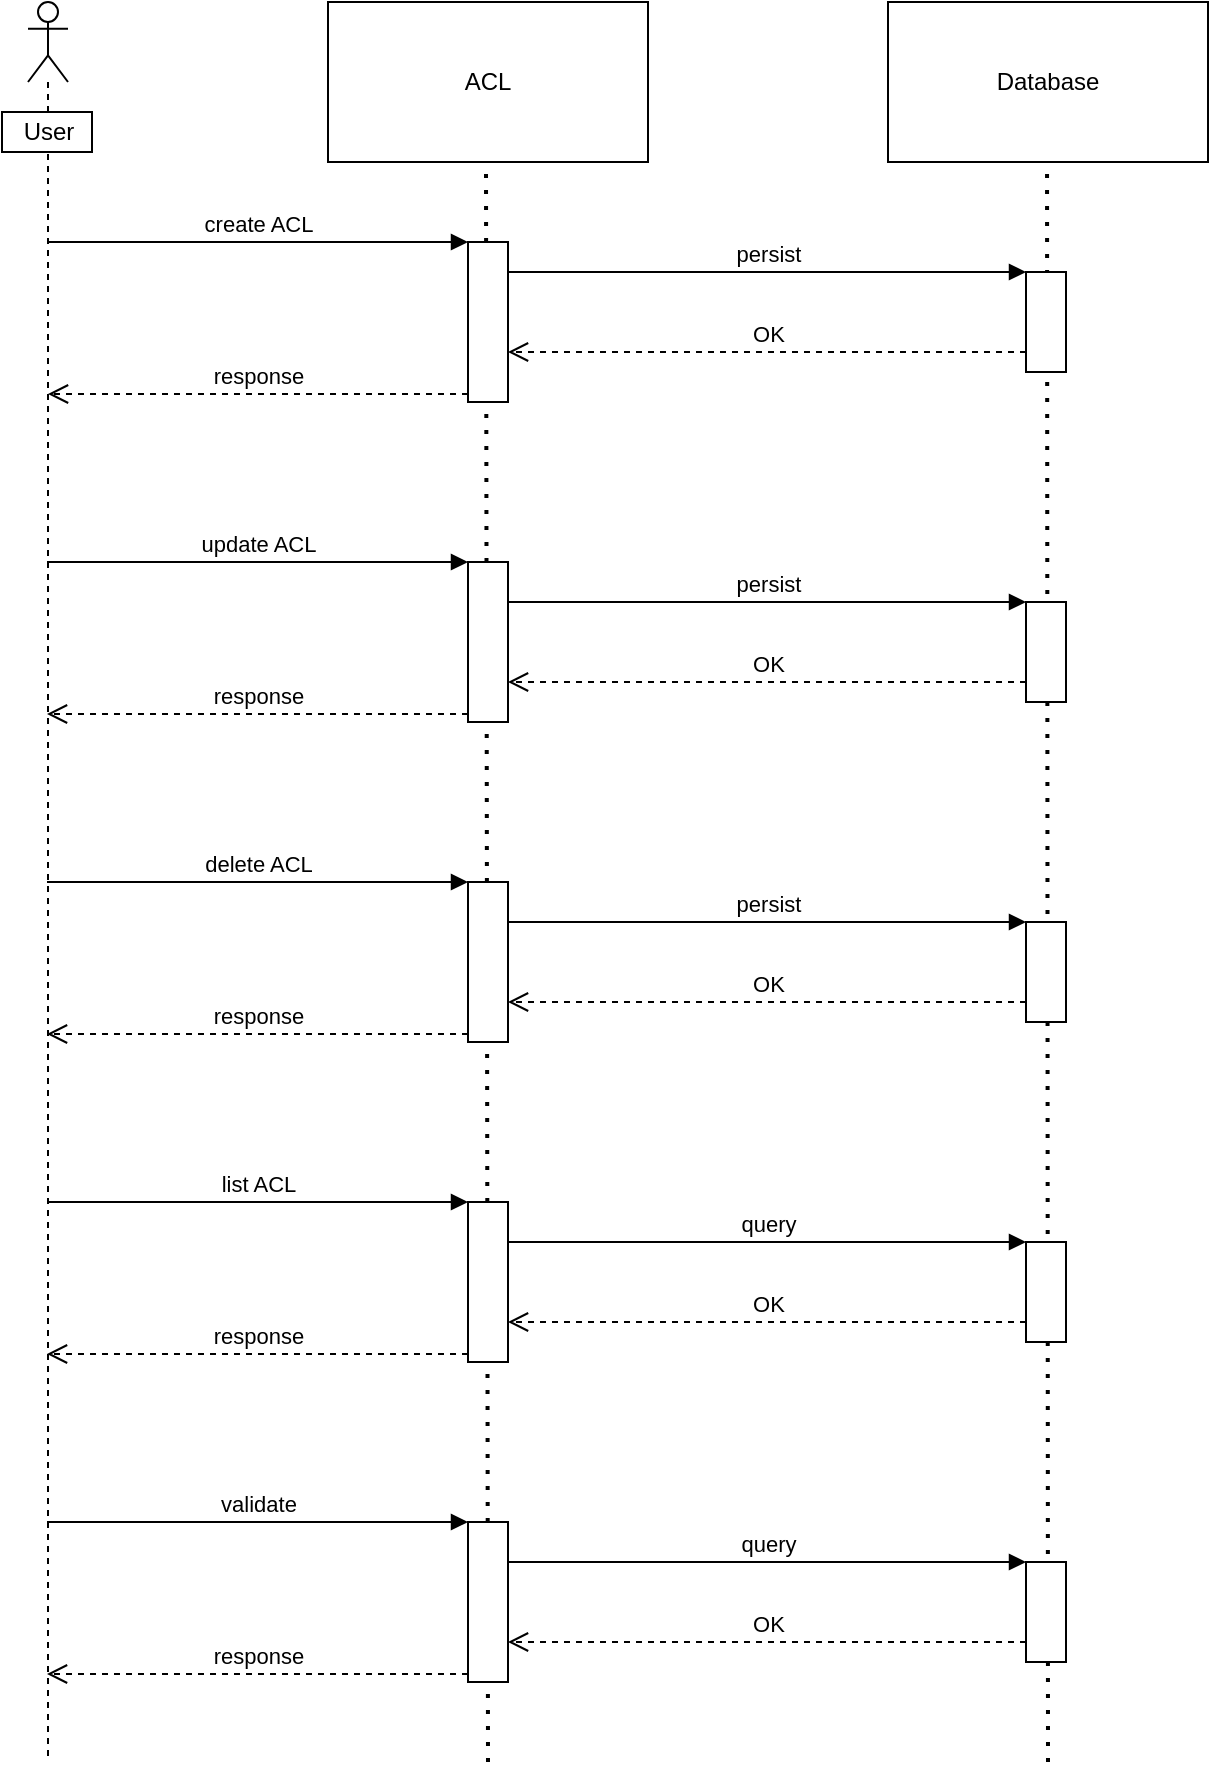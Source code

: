 <mxfile version="20.1.1" type="device"><diagram id="fGe6ckXfNGV5D50XJyhH" name="Page-1"><mxGraphModel dx="1673" dy="1038" grid="1" gridSize="10" guides="1" tooltips="1" connect="1" arrows="1" fold="1" page="1" pageScale="1" pageWidth="850" pageHeight="1100" math="0" shadow="0"><root><mxCell id="0"/><mxCell id="1" parent="0"/><mxCell id="160EF66I6nw9OXdYSykS-4" value="ACL" style="rounded=0;whiteSpace=wrap;html=1;" parent="1" vertex="1"><mxGeometry x="280" y="400" width="160" height="80" as="geometry"/></mxCell><mxCell id="160EF66I6nw9OXdYSykS-5" value="Database" style="rounded=0;whiteSpace=wrap;html=1;" parent="1" vertex="1"><mxGeometry x="560" y="400" width="160" height="80" as="geometry"/></mxCell><mxCell id="160EF66I6nw9OXdYSykS-11" value="" style="shape=umlLifeline;participant=umlActor;perimeter=lifelinePerimeter;whiteSpace=wrap;html=1;container=1;collapsible=0;recursiveResize=0;verticalAlign=top;spacingTop=36;outlineConnect=0;" parent="1" vertex="1"><mxGeometry x="130" y="400" width="20" height="880" as="geometry"/></mxCell><mxCell id="160EF66I6nw9OXdYSykS-15" value="User" style="html=1;" parent="1" vertex="1"><mxGeometry x="117" y="455" width="45" height="20" as="geometry"/></mxCell><mxCell id="160EF66I6nw9OXdYSykS-21" value="" style="endArrow=none;dashed=1;html=1;dashPattern=1 3;strokeWidth=2;rounded=0;startArrow=none;" parent="1" edge="1"><mxGeometry width="50" height="50" relative="1" as="geometry"><mxPoint x="360" y="1280" as="sourcePoint"/><mxPoint x="359" y="480" as="targetPoint"/></mxGeometry></mxCell><mxCell id="160EF66I6nw9OXdYSykS-23" value="" style="endArrow=none;dashed=1;html=1;dashPattern=1 3;strokeWidth=2;rounded=0;startArrow=none;" parent="1" edge="1"><mxGeometry width="50" height="50" relative="1" as="geometry"><mxPoint x="640" y="1280" as="sourcePoint"/><mxPoint x="639.52" y="480" as="targetPoint"/></mxGeometry></mxCell><mxCell id="160EF66I6nw9OXdYSykS-29" value="create ACL" style="html=1;verticalAlign=bottom;endArrow=block;entryX=0;entryY=0;rounded=0;" parent="1" source="160EF66I6nw9OXdYSykS-11" target="160EF66I6nw9OXdYSykS-28" edge="1"><mxGeometry relative="1" as="geometry"><mxPoint x="285" y="530" as="sourcePoint"/></mxGeometry></mxCell><mxCell id="160EF66I6nw9OXdYSykS-30" value="response" style="html=1;verticalAlign=bottom;endArrow=open;dashed=1;endSize=8;exitX=0;exitY=0.95;rounded=0;" parent="1" source="160EF66I6nw9OXdYSykS-28" target="160EF66I6nw9OXdYSykS-11" edge="1"><mxGeometry relative="1" as="geometry"><mxPoint x="160" y="673" as="targetPoint"/></mxGeometry></mxCell><mxCell id="160EF66I6nw9OXdYSykS-50" value="persist" style="html=1;verticalAlign=bottom;endArrow=block;entryX=0;entryY=0;rounded=0;entryDx=0;entryDy=0;entryPerimeter=0;" parent="1" target="160EF66I6nw9OXdYSykS-49" edge="1" source="160EF66I6nw9OXdYSykS-28"><mxGeometry relative="1" as="geometry"><mxPoint x="400" y="640" as="sourcePoint"/><mxPoint x="579.41" y="655" as="targetPoint"/></mxGeometry></mxCell><mxCell id="160EF66I6nw9OXdYSykS-51" value="OK" style="html=1;verticalAlign=bottom;endArrow=open;dashed=1;endSize=8;exitX=0;exitY=0.8;rounded=0;exitDx=0;exitDy=0;exitPerimeter=0;" parent="1" source="160EF66I6nw9OXdYSykS-49" edge="1" target="160EF66I6nw9OXdYSykS-28"><mxGeometry relative="1" as="geometry"><mxPoint x="400" y="680" as="targetPoint"/><mxPoint x="1189" y="695.0" as="sourcePoint"/></mxGeometry></mxCell><mxCell id="160EF66I6nw9OXdYSykS-49" value="" style="html=1;points=[];perimeter=orthogonalPerimeter;" parent="1" vertex="1"><mxGeometry x="629" y="535" width="20" height="50" as="geometry"/></mxCell><mxCell id="mw2DTK7hdwV_TiUbjGQ2-16" value="" style="html=1;points=[];perimeter=orthogonalPerimeter;" vertex="1" parent="1"><mxGeometry x="350" y="680" width="20" height="80" as="geometry"/></mxCell><mxCell id="mw2DTK7hdwV_TiUbjGQ2-17" value="update ACL" style="html=1;verticalAlign=bottom;endArrow=block;entryX=0;entryY=0;rounded=0;" edge="1" parent="1" target="mw2DTK7hdwV_TiUbjGQ2-16"><mxGeometry relative="1" as="geometry"><mxPoint x="139.5" y="680" as="sourcePoint"/></mxGeometry></mxCell><mxCell id="mw2DTK7hdwV_TiUbjGQ2-18" value="response" style="html=1;verticalAlign=bottom;endArrow=open;dashed=1;endSize=8;exitX=0;exitY=0.95;rounded=0;" edge="1" parent="1" source="mw2DTK7hdwV_TiUbjGQ2-16"><mxGeometry relative="1" as="geometry"><mxPoint x="139.5" y="756" as="targetPoint"/></mxGeometry></mxCell><mxCell id="mw2DTK7hdwV_TiUbjGQ2-19" value="persist" style="html=1;verticalAlign=bottom;endArrow=block;entryX=0;entryY=0;rounded=0;entryDx=0;entryDy=0;entryPerimeter=0;" edge="1" parent="1" source="mw2DTK7hdwV_TiUbjGQ2-16" target="mw2DTK7hdwV_TiUbjGQ2-21"><mxGeometry relative="1" as="geometry"><mxPoint x="400" y="790" as="sourcePoint"/><mxPoint x="579.41" y="805" as="targetPoint"/></mxGeometry></mxCell><mxCell id="mw2DTK7hdwV_TiUbjGQ2-20" value="OK" style="html=1;verticalAlign=bottom;endArrow=open;dashed=1;endSize=8;exitX=0;exitY=0.8;rounded=0;exitDx=0;exitDy=0;exitPerimeter=0;" edge="1" parent="1" source="mw2DTK7hdwV_TiUbjGQ2-21" target="mw2DTK7hdwV_TiUbjGQ2-16"><mxGeometry relative="1" as="geometry"><mxPoint x="400" y="830" as="targetPoint"/><mxPoint x="1189" y="845.0" as="sourcePoint"/></mxGeometry></mxCell><mxCell id="mw2DTK7hdwV_TiUbjGQ2-21" value="" style="html=1;points=[];perimeter=orthogonalPerimeter;" vertex="1" parent="1"><mxGeometry x="629" y="700" width="20" height="50" as="geometry"/></mxCell><mxCell id="160EF66I6nw9OXdYSykS-28" value="" style="html=1;points=[];perimeter=orthogonalPerimeter;" parent="1" vertex="1"><mxGeometry x="350" y="520" width="20" height="80" as="geometry"/></mxCell><mxCell id="mw2DTK7hdwV_TiUbjGQ2-24" value="" style="html=1;points=[];perimeter=orthogonalPerimeter;" vertex="1" parent="1"><mxGeometry x="350" y="840" width="20" height="80" as="geometry"/></mxCell><mxCell id="mw2DTK7hdwV_TiUbjGQ2-25" value="delete ACL" style="html=1;verticalAlign=bottom;endArrow=block;entryX=0;entryY=0;rounded=0;" edge="1" parent="1" target="mw2DTK7hdwV_TiUbjGQ2-24"><mxGeometry relative="1" as="geometry"><mxPoint x="139.5" y="840" as="sourcePoint"/></mxGeometry></mxCell><mxCell id="mw2DTK7hdwV_TiUbjGQ2-26" value="response" style="html=1;verticalAlign=bottom;endArrow=open;dashed=1;endSize=8;exitX=0;exitY=0.95;rounded=0;" edge="1" parent="1" source="mw2DTK7hdwV_TiUbjGQ2-24"><mxGeometry relative="1" as="geometry"><mxPoint x="139.5" y="916" as="targetPoint"/></mxGeometry></mxCell><mxCell id="mw2DTK7hdwV_TiUbjGQ2-27" value="persist" style="html=1;verticalAlign=bottom;endArrow=block;entryX=0;entryY=0;rounded=0;entryDx=0;entryDy=0;entryPerimeter=0;" edge="1" parent="1" source="mw2DTK7hdwV_TiUbjGQ2-24" target="mw2DTK7hdwV_TiUbjGQ2-29"><mxGeometry relative="1" as="geometry"><mxPoint x="400" y="950" as="sourcePoint"/><mxPoint x="579.41" y="965" as="targetPoint"/></mxGeometry></mxCell><mxCell id="mw2DTK7hdwV_TiUbjGQ2-28" value="OK" style="html=1;verticalAlign=bottom;endArrow=open;dashed=1;endSize=8;exitX=0;exitY=0.8;rounded=0;exitDx=0;exitDy=0;exitPerimeter=0;" edge="1" parent="1" source="mw2DTK7hdwV_TiUbjGQ2-29" target="mw2DTK7hdwV_TiUbjGQ2-24"><mxGeometry relative="1" as="geometry"><mxPoint x="400" y="990" as="targetPoint"/><mxPoint x="1189" y="1005.0" as="sourcePoint"/></mxGeometry></mxCell><mxCell id="mw2DTK7hdwV_TiUbjGQ2-29" value="" style="html=1;points=[];perimeter=orthogonalPerimeter;" vertex="1" parent="1"><mxGeometry x="629" y="860" width="20" height="50" as="geometry"/></mxCell><mxCell id="mw2DTK7hdwV_TiUbjGQ2-31" value="" style="html=1;points=[];perimeter=orthogonalPerimeter;" vertex="1" parent="1"><mxGeometry x="350" y="1000" width="20" height="80" as="geometry"/></mxCell><mxCell id="mw2DTK7hdwV_TiUbjGQ2-32" value="list ACL" style="html=1;verticalAlign=bottom;endArrow=block;entryX=0;entryY=0;rounded=0;" edge="1" parent="1" target="mw2DTK7hdwV_TiUbjGQ2-31"><mxGeometry relative="1" as="geometry"><mxPoint x="139.5" y="1000" as="sourcePoint"/></mxGeometry></mxCell><mxCell id="mw2DTK7hdwV_TiUbjGQ2-33" value="response" style="html=1;verticalAlign=bottom;endArrow=open;dashed=1;endSize=8;exitX=0;exitY=0.95;rounded=0;" edge="1" parent="1" source="mw2DTK7hdwV_TiUbjGQ2-31"><mxGeometry relative="1" as="geometry"><mxPoint x="139.5" y="1076" as="targetPoint"/></mxGeometry></mxCell><mxCell id="mw2DTK7hdwV_TiUbjGQ2-34" value="query" style="html=1;verticalAlign=bottom;endArrow=block;entryX=0;entryY=0;rounded=0;entryDx=0;entryDy=0;entryPerimeter=0;" edge="1" parent="1" source="mw2DTK7hdwV_TiUbjGQ2-31" target="mw2DTK7hdwV_TiUbjGQ2-36"><mxGeometry relative="1" as="geometry"><mxPoint x="400" y="1110" as="sourcePoint"/><mxPoint x="579.41" y="1125" as="targetPoint"/></mxGeometry></mxCell><mxCell id="mw2DTK7hdwV_TiUbjGQ2-35" value="OK" style="html=1;verticalAlign=bottom;endArrow=open;dashed=1;endSize=8;exitX=0;exitY=0.8;rounded=0;exitDx=0;exitDy=0;exitPerimeter=0;" edge="1" parent="1" source="mw2DTK7hdwV_TiUbjGQ2-36" target="mw2DTK7hdwV_TiUbjGQ2-31"><mxGeometry relative="1" as="geometry"><mxPoint x="400" y="1150" as="targetPoint"/><mxPoint x="1189" y="1165.0" as="sourcePoint"/></mxGeometry></mxCell><mxCell id="mw2DTK7hdwV_TiUbjGQ2-36" value="" style="html=1;points=[];perimeter=orthogonalPerimeter;" vertex="1" parent="1"><mxGeometry x="629" y="1020" width="20" height="50" as="geometry"/></mxCell><mxCell id="mw2DTK7hdwV_TiUbjGQ2-38" value="" style="html=1;points=[];perimeter=orthogonalPerimeter;" vertex="1" parent="1"><mxGeometry x="350" y="1160" width="20" height="80" as="geometry"/></mxCell><mxCell id="mw2DTK7hdwV_TiUbjGQ2-39" value="validate" style="html=1;verticalAlign=bottom;endArrow=block;entryX=0;entryY=0;rounded=0;" edge="1" parent="1" target="mw2DTK7hdwV_TiUbjGQ2-38"><mxGeometry relative="1" as="geometry"><mxPoint x="139.5" y="1160" as="sourcePoint"/></mxGeometry></mxCell><mxCell id="mw2DTK7hdwV_TiUbjGQ2-40" value="response" style="html=1;verticalAlign=bottom;endArrow=open;dashed=1;endSize=8;exitX=0;exitY=0.95;rounded=0;" edge="1" parent="1" source="mw2DTK7hdwV_TiUbjGQ2-38"><mxGeometry relative="1" as="geometry"><mxPoint x="139.5" y="1236" as="targetPoint"/></mxGeometry></mxCell><mxCell id="mw2DTK7hdwV_TiUbjGQ2-41" value="query" style="html=1;verticalAlign=bottom;endArrow=block;entryX=0;entryY=0;rounded=0;entryDx=0;entryDy=0;entryPerimeter=0;" edge="1" parent="1" source="mw2DTK7hdwV_TiUbjGQ2-38" target="mw2DTK7hdwV_TiUbjGQ2-43"><mxGeometry relative="1" as="geometry"><mxPoint x="400" y="1270" as="sourcePoint"/><mxPoint x="579.41" y="1285" as="targetPoint"/></mxGeometry></mxCell><mxCell id="mw2DTK7hdwV_TiUbjGQ2-42" value="OK" style="html=1;verticalAlign=bottom;endArrow=open;dashed=1;endSize=8;exitX=0;exitY=0.8;rounded=0;exitDx=0;exitDy=0;exitPerimeter=0;" edge="1" parent="1" source="mw2DTK7hdwV_TiUbjGQ2-43" target="mw2DTK7hdwV_TiUbjGQ2-38"><mxGeometry relative="1" as="geometry"><mxPoint x="400" y="1310" as="targetPoint"/><mxPoint x="1189" y="1325.0" as="sourcePoint"/></mxGeometry></mxCell><mxCell id="mw2DTK7hdwV_TiUbjGQ2-43" value="" style="html=1;points=[];perimeter=orthogonalPerimeter;" vertex="1" parent="1"><mxGeometry x="629" y="1180" width="20" height="50" as="geometry"/></mxCell></root></mxGraphModel></diagram></mxfile>